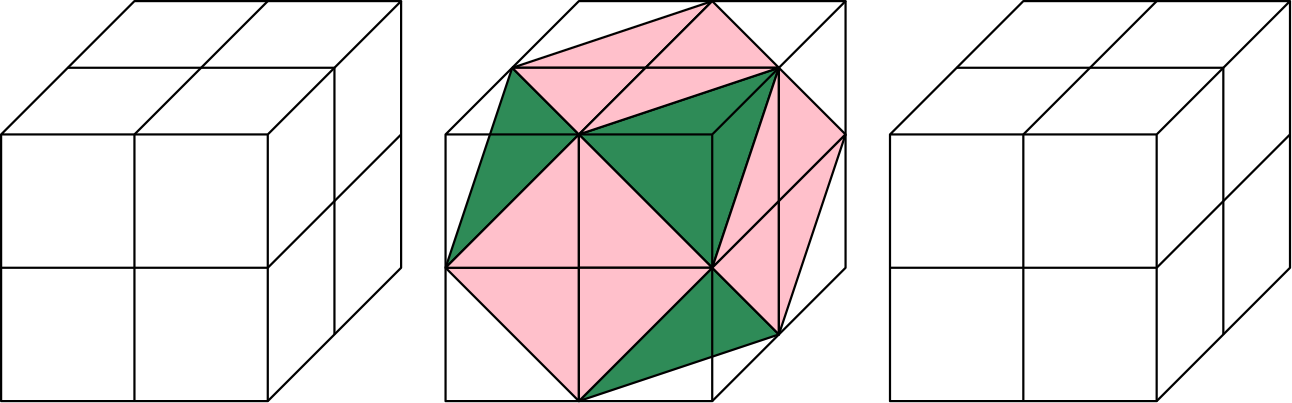 <?xml version="1.0"?>
<!DOCTYPE ipe SYSTEM "ipe.dtd">
<ipe version="70206" creator="Ipe 7.2.7">
<info created="D:20180830141921" modified="D:20180830142636"/>
<ipestyle name="basic">
<symbol name="arrow/arc(spx)">
<path stroke="sym-stroke" fill="sym-stroke" pen="sym-pen">
0 0 m
-1 0.333 l
-1 -0.333 l
h
</path>
</symbol>
<symbol name="arrow/farc(spx)">
<path stroke="sym-stroke" fill="white" pen="sym-pen">
0 0 m
-1 0.333 l
-1 -0.333 l
h
</path>
</symbol>
<symbol name="arrow/ptarc(spx)">
<path stroke="sym-stroke" fill="sym-stroke" pen="sym-pen">
0 0 m
-1 0.333 l
-0.8 0 l
-1 -0.333 l
h
</path>
</symbol>
<symbol name="arrow/fptarc(spx)">
<path stroke="sym-stroke" fill="white" pen="sym-pen">
0 0 m
-1 0.333 l
-0.8 0 l
-1 -0.333 l
h
</path>
</symbol>
<symbol name="mark/circle(sx)" transformations="translations">
<path fill="sym-stroke">
0.6 0 0 0.6 0 0 e
0.4 0 0 0.4 0 0 e
</path>
</symbol>
<symbol name="mark/disk(sx)" transformations="translations">
<path fill="sym-stroke">
0.6 0 0 0.6 0 0 e
</path>
</symbol>
<symbol name="mark/fdisk(sfx)" transformations="translations">
<group>
<path fill="sym-fill">
0.5 0 0 0.5 0 0 e
</path>
<path fill="sym-stroke" fillrule="eofill">
0.6 0 0 0.6 0 0 e
0.4 0 0 0.4 0 0 e
</path>
</group>
</symbol>
<symbol name="mark/box(sx)" transformations="translations">
<path fill="sym-stroke" fillrule="eofill">
-0.6 -0.6 m
0.6 -0.6 l
0.6 0.6 l
-0.6 0.6 l
h
-0.4 -0.4 m
0.4 -0.4 l
0.4 0.4 l
-0.4 0.4 l
h
</path>
</symbol>
<symbol name="mark/square(sx)" transformations="translations">
<path fill="sym-stroke">
-0.6 -0.6 m
0.6 -0.6 l
0.6 0.6 l
-0.6 0.6 l
h
</path>
</symbol>
<symbol name="mark/fsquare(sfx)" transformations="translations">
<group>
<path fill="sym-fill">
-0.5 -0.5 m
0.5 -0.5 l
0.5 0.5 l
-0.5 0.5 l
h
</path>
<path fill="sym-stroke" fillrule="eofill">
-0.6 -0.6 m
0.6 -0.6 l
0.6 0.6 l
-0.6 0.6 l
h
-0.4 -0.4 m
0.4 -0.4 l
0.4 0.4 l
-0.4 0.4 l
h
</path>
</group>
</symbol>
<symbol name="mark/cross(sx)" transformations="translations">
<group>
<path fill="sym-stroke">
-0.43 -0.57 m
0.57 0.43 l
0.43 0.57 l
-0.57 -0.43 l
h
</path>
<path fill="sym-stroke">
-0.43 0.57 m
0.57 -0.43 l
0.43 -0.57 l
-0.57 0.43 l
h
</path>
</group>
</symbol>
<symbol name="arrow/fnormal(spx)">
<path stroke="sym-stroke" fill="white" pen="sym-pen">
0 0 m
-1 0.333 l
-1 -0.333 l
h
</path>
</symbol>
<symbol name="arrow/pointed(spx)">
<path stroke="sym-stroke" fill="sym-stroke" pen="sym-pen">
0 0 m
-1 0.333 l
-0.8 0 l
-1 -0.333 l
h
</path>
</symbol>
<symbol name="arrow/fpointed(spx)">
<path stroke="sym-stroke" fill="white" pen="sym-pen">
0 0 m
-1 0.333 l
-0.8 0 l
-1 -0.333 l
h
</path>
</symbol>
<symbol name="arrow/linear(spx)">
<path stroke="sym-stroke" pen="sym-pen">
-1 0.333 m
0 0 l
-1 -0.333 l
</path>
</symbol>
<symbol name="arrow/fdouble(spx)">
<path stroke="sym-stroke" fill="white" pen="sym-pen">
0 0 m
-1 0.333 l
-1 -0.333 l
h
-1 0 m
-2 0.333 l
-2 -0.333 l
h
</path>
</symbol>
<symbol name="arrow/double(spx)">
<path stroke="sym-stroke" fill="sym-stroke" pen="sym-pen">
0 0 m
-1 0.333 l
-1 -0.333 l
h
-1 0 m
-2 0.333 l
-2 -0.333 l
h
</path>
</symbol>
<pen name="heavier" value="0.8"/>
<pen name="fat" value="1.2"/>
<pen name="ultrafat" value="2"/>
<symbolsize name="large" value="5"/>
<symbolsize name="small" value="2"/>
<symbolsize name="tiny" value="1.1"/>
<arrowsize name="large" value="10"/>
<arrowsize name="small" value="5"/>
<arrowsize name="tiny" value="3"/>
<color name="red" value="1 0 0"/>
<color name="green" value="0 1 0"/>
<color name="blue" value="0 0 1"/>
<color name="yellow" value="1 1 0"/>
<color name="orange" value="1 0.647 0"/>
<color name="gold" value="1 0.843 0"/>
<color name="purple" value="0.627 0.125 0.941"/>
<color name="gray" value="0.745"/>
<color name="brown" value="0.647 0.165 0.165"/>
<color name="navy" value="0 0 0.502"/>
<color name="pink" value="1 0.753 0.796"/>
<color name="seagreen" value="0.18 0.545 0.341"/>
<color name="turquoise" value="0.251 0.878 0.816"/>
<color name="violet" value="0.933 0.51 0.933"/>
<color name="darkblue" value="0 0 0.545"/>
<color name="darkcyan" value="0 0.545 0.545"/>
<color name="darkgray" value="0.663"/>
<color name="darkgreen" value="0 0.392 0"/>
<color name="darkmagenta" value="0.545 0 0.545"/>
<color name="darkorange" value="1 0.549 0"/>
<color name="darkred" value="0.545 0 0"/>
<color name="lightblue" value="0.678 0.847 0.902"/>
<color name="lightcyan" value="0.878 1 1"/>
<color name="lightgray" value="0.827"/>
<color name="lightgreen" value="0.565 0.933 0.565"/>
<color name="lightyellow" value="1 1 0.878"/>
<dashstyle name="dashed" value="[4] 0"/>
<dashstyle name="dotted" value="[1 3] 0"/>
<dashstyle name="dash dotted" value="[4 2 1 2] 0"/>
<dashstyle name="dash dot dotted" value="[4 2 1 2 1 2] 0"/>
<textsize name="large" value="\large"/>
<textsize name="Large" value="\Large"/>
<textsize name="LARGE" value="\LARGE"/>
<textsize name="huge" value="\huge"/>
<textsize name="Huge" value="\Huge"/>
<textsize name="small" value="\small"/>
<textsize name="footnote" value="\footnotesize"/>
<textsize name="tiny" value="\tiny"/>
<textstyle name="center" begin="\begin{center}" end="\end{center}"/>
<textstyle name="itemize" begin="\begin{itemize}" end="\end{itemize}"/>
<textstyle name="item" begin="\begin{itemize}\item{}" end="\end{itemize}"/>
<gridsize name="4 pts" value="4"/>
<gridsize name="8 pts (~3 mm)" value="8"/>
<gridsize name="16 pts (~6 mm)" value="16"/>
<gridsize name="32 pts (~12 mm)" value="32"/>
<gridsize name="10 pts (~3.5 mm)" value="10"/>
<gridsize name="20 pts (~7 mm)" value="20"/>
<gridsize name="14 pts (~5 mm)" value="14"/>
<gridsize name="28 pts (~10 mm)" value="28"/>
<gridsize name="56 pts (~20 mm)" value="56"/>
<anglesize name="90 deg" value="90"/>
<anglesize name="60 deg" value="60"/>
<anglesize name="45 deg" value="45"/>
<anglesize name="30 deg" value="30"/>
<anglesize name="22.5 deg" value="22.5"/>
<opacity name="10%" value="0.1"/>
<opacity name="30%" value="0.3"/>
<opacity name="50%" value="0.5"/>
<opacity name="75%" value="0.75"/>
<tiling name="falling" angle="-60" step="4" width="1"/>
<tiling name="rising" angle="30" step="4" width="1"/>
</ipestyle>
<page>
<layer name="alpha"/>
<view layers="alpha" active="alpha"/>
<path layer="alpha" stroke="black" pen="heavier">
208 720 m
208 624 l
160 576 l
</path>
<path stroke="black" pen="heavier">
112 672 m
160 720 l
</path>
<path stroke="black" pen="heavier">
112 672 m
112 576 l
</path>
<path stroke="black" pen="heavier">
64 624 m
160 624 l
208 672 l
</path>
<path matrix="1 0 0 1 160 0" stroke="black" pen="heavier">
208 720 m
208 624 l
160 576 l
</path>
<path matrix="1 0 0 1 160 0" stroke="black" pen="heavier">
112 672 m
160 720 l
</path>
<path matrix="1 0 0 1 160 0" stroke="black" pen="heavier">
88 696 m
184 696 l
184 600 l
</path>
<path matrix="1 0 0 1 160 0" stroke="black" pen="heavier">
112 672 m
112 576 l
</path>
<path matrix="1 0 0 1 160 0" stroke="black" pen="heavier">
64 624 m
160 624 l
208 672 l
</path>
<path matrix="1 0 0 1 320 0" stroke="black" pen="heavier">
64 672 m
64 576 l
160 576 l
160 672 l
64 672 l
112 720 l
208 720 l
160 672 l
</path>
<path matrix="1 0 0 1 320 0" stroke="black" pen="heavier">
208 720 m
208 624 l
160 576 l
</path>
<path matrix="1 0 0 1 320 0" stroke="black" pen="heavier">
112 672 m
160 720 l
</path>
<path matrix="1 0 0 1 320 0" stroke="black" pen="heavier">
88 696 m
184 696 l
184 600 l
</path>
<path matrix="1 0 0 1 320 0" stroke="black" pen="heavier">
112 672 m
112 576 l
</path>
<path matrix="1 0 0 1 320 0" stroke="black" pen="heavier">
64 624 m
160 624 l
208 672 l
</path>
<path stroke="black" fill="seagreen" pen="heavier">
272 672 m
320 624 l
344 696 l
272 672 l
</path>
<path stroke="black" fill="seagreen" pen="heavier">
248 696 m
224 624 l
272 672 l
248 696 l
</path>
<path stroke="black" fill="seagreen" pen="heavier">
272 576 m
320 624 l
344 600 l
272 576 l
</path>
<path stroke="black" fill="pink" pen="heavier">
224 624 m
272 576 l
272 624 l
224 624 l
</path>
<path stroke="black" fill="pink" pen="heavier">
224 624 m
272 624 l
272 672 l
224 624 l
</path>
<path stroke="black" fill="pink" pen="heavier">
272 672 m
320 624 l
272 624 l
272 672 l
</path>
<path stroke="black" fill="pink" pen="heavier">
272 624 m
272 576 l
320 624 l
272 624 l
</path>
<path stroke="black" fill="pink" pen="heavier">
344 696 m
320 624 l
344 648 l
344 696 l
</path>
<path stroke="black" fill="pink" pen="heavier">
344 696 m
368 672 l
344 648 l
344 696 l
</path>
<path stroke="black" fill="pink" pen="heavier">
320 624 m
344 600 l
344 648 l
320 624 l
</path>
<path stroke="black" fill="pink" pen="heavier">
368 672 m
344 600 l
344 648 l
368 672 l
</path>
<path stroke="black" fill="pink" pen="heavier">
248 696 m
320 720 l
296 696 l
248 696 l
</path>
<path stroke="black" fill="pink" pen="heavier">
248 696 m
272 672 l
296 696 l
248 696 l
</path>
<path stroke="black" fill="pink" pen="heavier">
296 696 m
344 696 l
320 720 l
296 696 l
</path>
<path stroke="black" fill="pink" pen="heavier">
296 696 m
272 672 l
344 696 l
296 696 l
</path>
<path matrix="1 0 0 1 160 0" stroke="black" pen="heavier">
64 672 m
64 576 l
160 576 l
160 672 l
64 672 l
112 720 l
208 720 l
160 672 l
</path>
<path stroke="black" pen="heavier">
88 696 m
184 696 l
184 600 l
</path>
<path stroke="black" pen="heavier">
64 672 m
64 576 l
160 576 l
160 672 l
64 672 l
112 720 l
208 720 l
160 672 l
</path>
</page>
</ipe>
